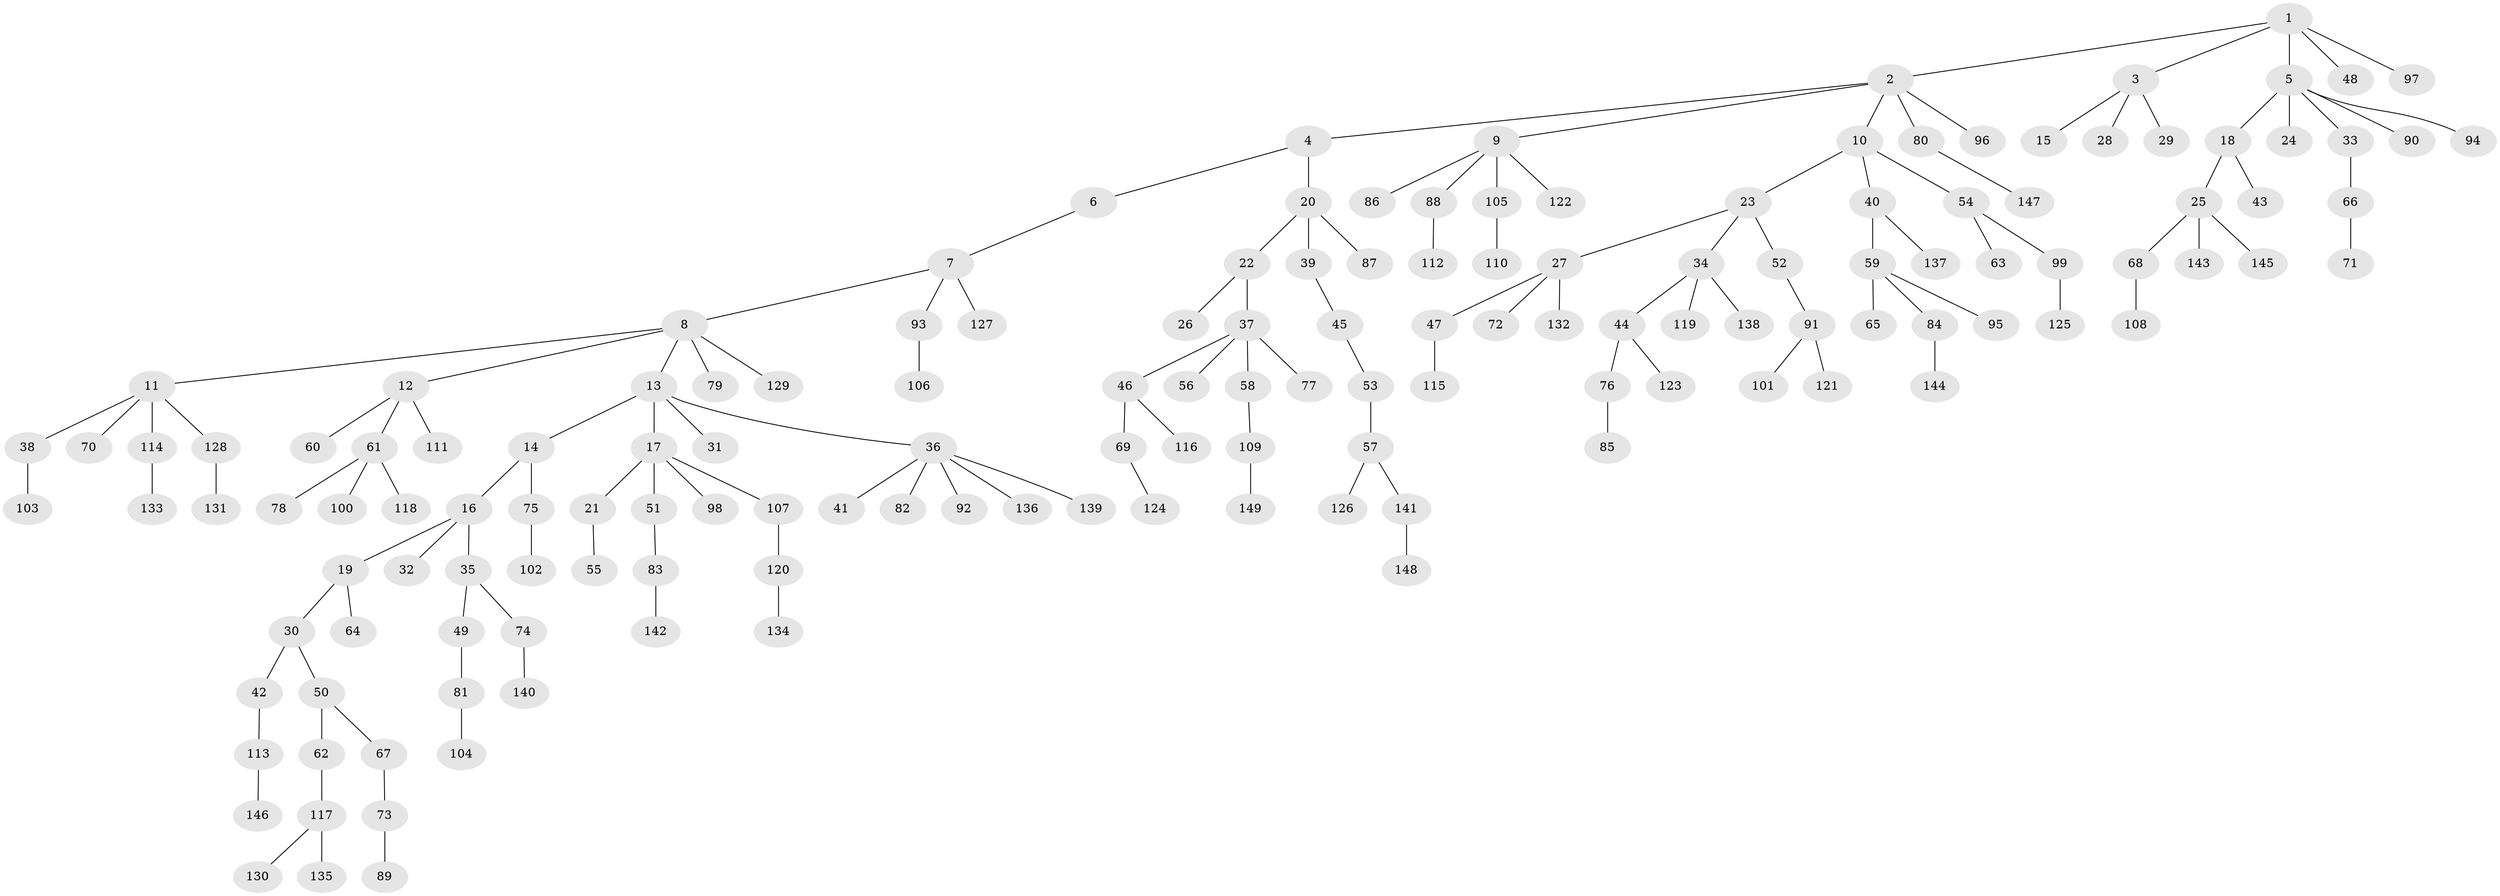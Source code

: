 // coarse degree distribution, {2: 0.23333333333333334, 4: 0.1, 1: 0.5166666666666667, 3: 0.1, 5: 0.03333333333333333, 7: 0.016666666666666666}
// Generated by graph-tools (version 1.1) at 2025/37/03/04/25 23:37:21]
// undirected, 149 vertices, 148 edges
graph export_dot {
  node [color=gray90,style=filled];
  1;
  2;
  3;
  4;
  5;
  6;
  7;
  8;
  9;
  10;
  11;
  12;
  13;
  14;
  15;
  16;
  17;
  18;
  19;
  20;
  21;
  22;
  23;
  24;
  25;
  26;
  27;
  28;
  29;
  30;
  31;
  32;
  33;
  34;
  35;
  36;
  37;
  38;
  39;
  40;
  41;
  42;
  43;
  44;
  45;
  46;
  47;
  48;
  49;
  50;
  51;
  52;
  53;
  54;
  55;
  56;
  57;
  58;
  59;
  60;
  61;
  62;
  63;
  64;
  65;
  66;
  67;
  68;
  69;
  70;
  71;
  72;
  73;
  74;
  75;
  76;
  77;
  78;
  79;
  80;
  81;
  82;
  83;
  84;
  85;
  86;
  87;
  88;
  89;
  90;
  91;
  92;
  93;
  94;
  95;
  96;
  97;
  98;
  99;
  100;
  101;
  102;
  103;
  104;
  105;
  106;
  107;
  108;
  109;
  110;
  111;
  112;
  113;
  114;
  115;
  116;
  117;
  118;
  119;
  120;
  121;
  122;
  123;
  124;
  125;
  126;
  127;
  128;
  129;
  130;
  131;
  132;
  133;
  134;
  135;
  136;
  137;
  138;
  139;
  140;
  141;
  142;
  143;
  144;
  145;
  146;
  147;
  148;
  149;
  1 -- 2;
  1 -- 3;
  1 -- 5;
  1 -- 48;
  1 -- 97;
  2 -- 4;
  2 -- 9;
  2 -- 10;
  2 -- 80;
  2 -- 96;
  3 -- 15;
  3 -- 28;
  3 -- 29;
  4 -- 6;
  4 -- 20;
  5 -- 18;
  5 -- 24;
  5 -- 33;
  5 -- 90;
  5 -- 94;
  6 -- 7;
  7 -- 8;
  7 -- 93;
  7 -- 127;
  8 -- 11;
  8 -- 12;
  8 -- 13;
  8 -- 79;
  8 -- 129;
  9 -- 86;
  9 -- 88;
  9 -- 105;
  9 -- 122;
  10 -- 23;
  10 -- 40;
  10 -- 54;
  11 -- 38;
  11 -- 70;
  11 -- 114;
  11 -- 128;
  12 -- 60;
  12 -- 61;
  12 -- 111;
  13 -- 14;
  13 -- 17;
  13 -- 31;
  13 -- 36;
  14 -- 16;
  14 -- 75;
  16 -- 19;
  16 -- 32;
  16 -- 35;
  17 -- 21;
  17 -- 51;
  17 -- 98;
  17 -- 107;
  18 -- 25;
  18 -- 43;
  19 -- 30;
  19 -- 64;
  20 -- 22;
  20 -- 39;
  20 -- 87;
  21 -- 55;
  22 -- 26;
  22 -- 37;
  23 -- 27;
  23 -- 34;
  23 -- 52;
  25 -- 68;
  25 -- 143;
  25 -- 145;
  27 -- 47;
  27 -- 72;
  27 -- 132;
  30 -- 42;
  30 -- 50;
  33 -- 66;
  34 -- 44;
  34 -- 119;
  34 -- 138;
  35 -- 49;
  35 -- 74;
  36 -- 41;
  36 -- 82;
  36 -- 92;
  36 -- 136;
  36 -- 139;
  37 -- 46;
  37 -- 56;
  37 -- 58;
  37 -- 77;
  38 -- 103;
  39 -- 45;
  40 -- 59;
  40 -- 137;
  42 -- 113;
  44 -- 76;
  44 -- 123;
  45 -- 53;
  46 -- 69;
  46 -- 116;
  47 -- 115;
  49 -- 81;
  50 -- 62;
  50 -- 67;
  51 -- 83;
  52 -- 91;
  53 -- 57;
  54 -- 63;
  54 -- 99;
  57 -- 126;
  57 -- 141;
  58 -- 109;
  59 -- 65;
  59 -- 84;
  59 -- 95;
  61 -- 78;
  61 -- 100;
  61 -- 118;
  62 -- 117;
  66 -- 71;
  67 -- 73;
  68 -- 108;
  69 -- 124;
  73 -- 89;
  74 -- 140;
  75 -- 102;
  76 -- 85;
  80 -- 147;
  81 -- 104;
  83 -- 142;
  84 -- 144;
  88 -- 112;
  91 -- 101;
  91 -- 121;
  93 -- 106;
  99 -- 125;
  105 -- 110;
  107 -- 120;
  109 -- 149;
  113 -- 146;
  114 -- 133;
  117 -- 130;
  117 -- 135;
  120 -- 134;
  128 -- 131;
  141 -- 148;
}
